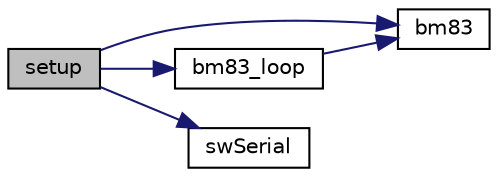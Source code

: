 digraph "setup"
{
 // LATEX_PDF_SIZE
  edge [fontname="Helvetica",fontsize="10",labelfontname="Helvetica",labelfontsize="10"];
  node [fontname="Helvetica",fontsize="10",shape=record];
  rankdir="LR";
  Node1 [label="setup",height=0.2,width=0.4,color="black", fillcolor="grey75", style="filled", fontcolor="black",tooltip=" "];
  Node1 -> Node2 [color="midnightblue",fontsize="10",style="solid",fontname="Helvetica"];
  Node2 [label="bm83",height=0.2,width=0.4,color="black", fillcolor="white", style="filled",URL="$testsoftware__dabv2__1_8ino.html#a9cd4a83a6d2f940703878b3f9c1ad691",tooltip=" "];
  Node1 -> Node3 [color="midnightblue",fontsize="10",style="solid",fontname="Helvetica"];
  Node3 [label="bm83_loop",height=0.2,width=0.4,color="black", fillcolor="white", style="filled",URL="$testsoftware__dabv2__1_8ino.html#a9a2ae7bfd90375336140248cf3c49a58",tooltip=" "];
  Node3 -> Node2 [color="midnightblue",fontsize="10",style="solid",fontname="Helvetica"];
  Node1 -> Node4 [color="midnightblue",fontsize="10",style="solid",fontname="Helvetica"];
  Node4 [label="swSerial",height=0.2,width=0.4,color="black", fillcolor="white", style="filled",URL="$testsoftware__dabv2__1_8ino.html#afa4835b8a78335d4b7d38ff152683e4b",tooltip=" "];
}
